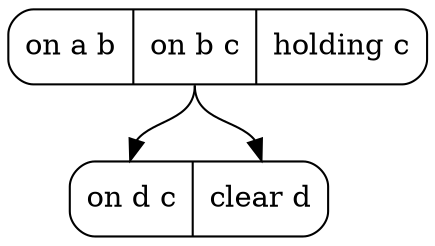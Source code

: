 digraph structs {
    node [shape=Mrecord];
    struct1 [label="<f0> on a b | <f1> on b c | <f2> holding c"];
    struct2 [label="<f0> ontable c | <f1> clear c"];
    struct2 [label="<f0> on d c | <f1> clear d"];
    struct1:f1 -> struct2:f0;
    struct1:f1 -> struct2:f1;
}